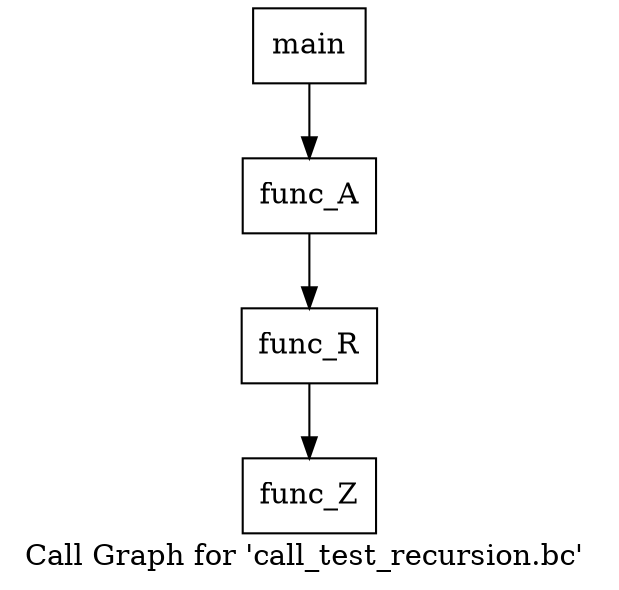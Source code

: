 digraph "Call Graph for 'call_test_recursion.bc'  "{
label="Call Graph for 'call_test_recursion.bc' ";
Node_3[shape=box,style=solid,label="main"]
"Node_3"->"Node_2"
Node_2[shape=box,style=solid,label="func_A"]
"Node_2"->"Node_1"
Node_1[shape=box,style=solid,label="func_R"]
"Node_1"->"Node_0"
Node_0[shape=box,style=solid,label="func_Z"]
}

digraph "Call Graph for 'call_test_recursion.bc'  "{
label="Call Graph for 'call_test_recursion.bc' ";
Node_3[shape=box,style=solid,label="main"]
"Node_3"->"Node_2"
Node_2[shape=box,style=solid,label="func_A"]
"Node_2"->"Node_1"
Node_1[shape=box,style=solid,label="func_R"]
"Node_1"->"Node_0"
Node_0[shape=box,style=solid,label="func_Z"]
}

digraph "Call Graph for 'call_test_recursion.bc'  "{
label="Call Graph for 'call_test_recursion.bc' ";
Node_3[shape=box,style=solid,label="main"]
"Node_3"->"Node_2"
Node_2[shape=box,style=solid,label="func_A"]
"Node_2"->"Node_1"
Node_1[shape=box,style=solid,label="func_R"]
"Node_1"->"Node_0"
Node_0[shape=box,style=solid,label="func_Z"]
}

digraph "Call Graph for 'call_test_recursion.bc'  "{
label="Call Graph for 'call_test_recursion.bc' ";
Node_3[shape=box,style=solid,label="main"]
"Node_3"->"Node_2"
Node_2[shape=box,style=solid,label="func_A"]
"Node_2"->"Node_1"
Node_1[shape=box,style=solid,label="func_R"]
"Node_1"->"Node_0"
Node_0[shape=box,style=solid,label="func_Z"]
}

